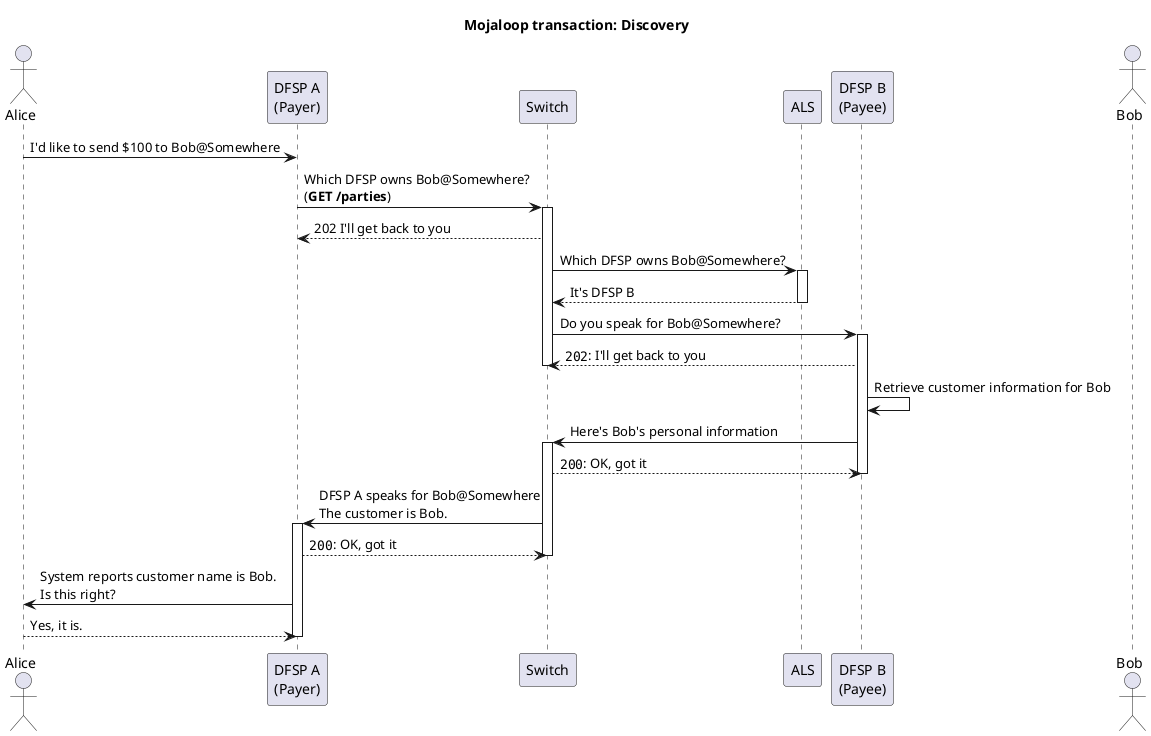 @startuml

title Mojaloop transaction: Discovery

actor Alice as CA
participant "DFSP A\n(Payer)" as DA
participant "Switch" as S
participant "ALS" as A
participant "DFSP B\n(Payee)" as DB
actor Bob as CB

CA->DA: I'd like to send $100 to Bob@Somewhere
DA->S: Which DFSP owns Bob@Somewhere?\n(**GET /parties**)
activate S 
S-->DA: 202 I'll get back to you
deactivate DA
S->A: Which DFSP owns Bob@Somewhere?
activate A 
A-->S: It's DFSP B
deactivate A
S->DB: Do you speak for Bob@Somewhere?
activate DB
DB-->S: ""202"": I'll get back to you
deactivate S
DB->DB: Retrieve customer information for Bob
DB->S: Here's Bob's personal information
activate S 
S-->DB: ""200"": OK, got it
deactivate DB

S->DA: DFSP A speaks for Bob@Somewhere\nThe customer is Bob.
activate DA
DA-->S: ""200"": OK, got it
deactivate S
DA->CA: System reports customer name is Bob.\nIs this right?
CA-->DA: Yes, it is.
deactivate DA

@enduml